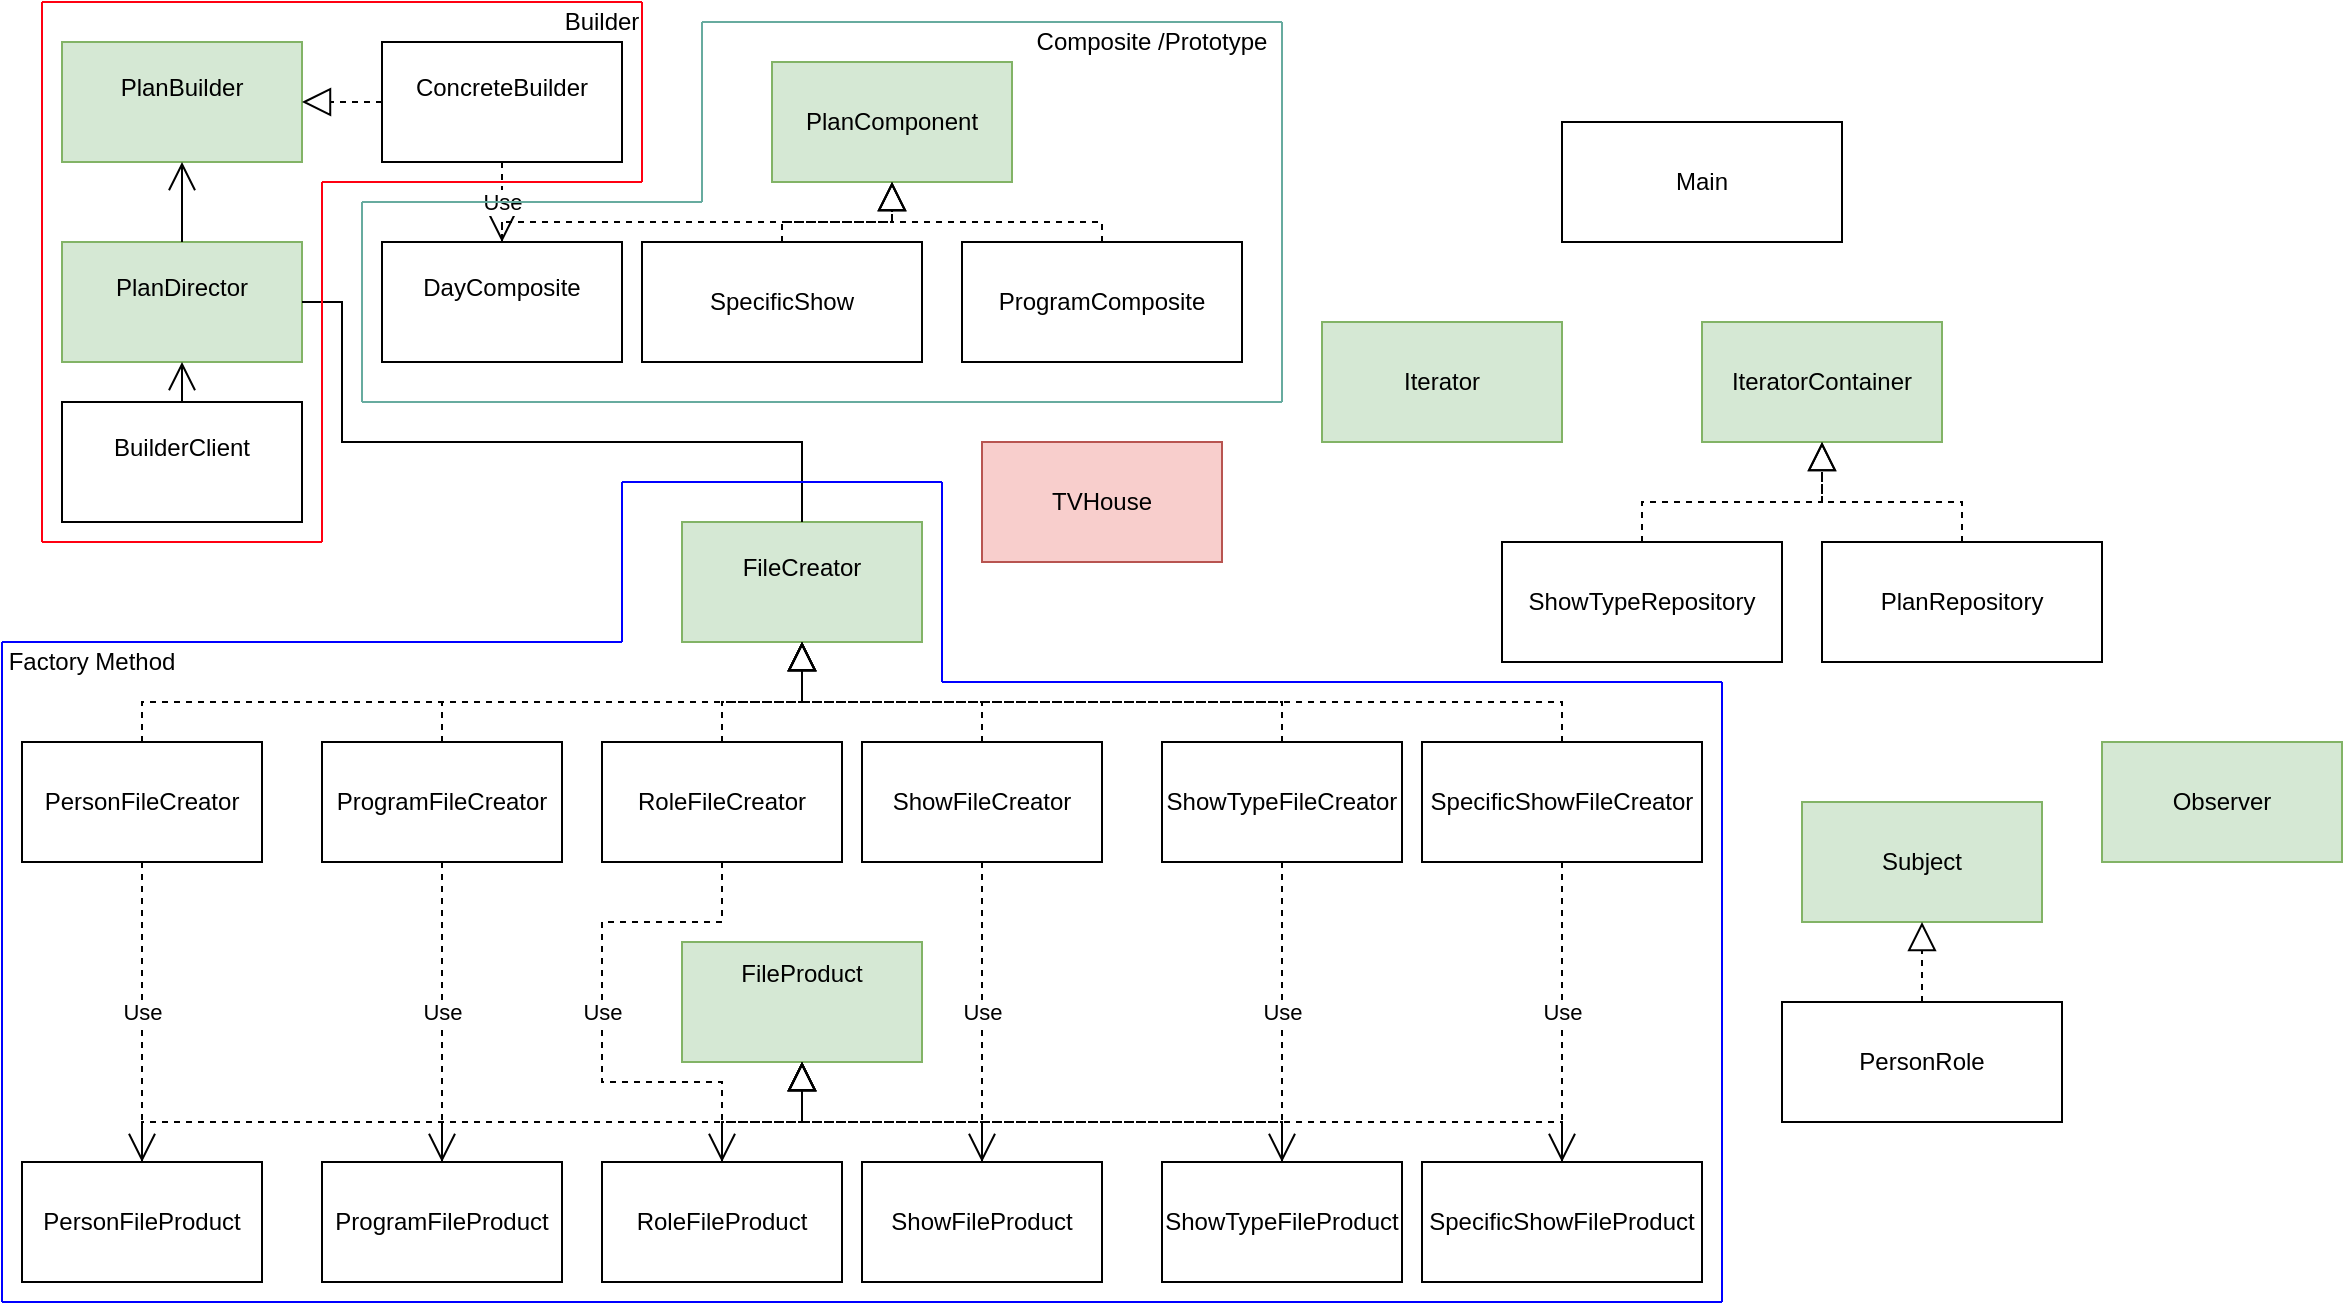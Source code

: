 <mxfile version="12.5.3" type="device"><diagram id="Xxs_uy6eZamtgic9FRC5" name="Page-1"><mxGraphModel dx="1448" dy="880" grid="1" gridSize="10" guides="1" tooltips="1" connect="1" arrows="1" fold="1" page="1" pageScale="1" pageWidth="850" pageHeight="1100" math="0" shadow="0"><root><mxCell id="0"/><mxCell id="1" parent="0"/><mxCell id="ifY2whqs31UB8_NVqCSl-1" value="&lt;div&gt;PlanBuilder&lt;/div&gt;&lt;div&gt;&lt;br&gt;&lt;/div&gt;" style="rounded=0;whiteSpace=wrap;html=1;fillColor=#d5e8d4;strokeColor=#82b366;" vertex="1" parent="1"><mxGeometry x="10" y="20" width="120" height="60" as="geometry"/></mxCell><mxCell id="ifY2whqs31UB8_NVqCSl-4" value="&lt;div&gt;ConcreteBuilder&lt;/div&gt;&lt;div&gt;&lt;br&gt;&lt;/div&gt;" style="rounded=0;whiteSpace=wrap;html=1;" vertex="1" parent="1"><mxGeometry x="170" y="20" width="120" height="60" as="geometry"/></mxCell><mxCell id="ifY2whqs31UB8_NVqCSl-5" value="&lt;div&gt;DayComposite&lt;/div&gt;&lt;div&gt;&lt;br&gt;&lt;/div&gt;" style="rounded=0;whiteSpace=wrap;html=1;" vertex="1" parent="1"><mxGeometry x="170" y="120" width="120" height="60" as="geometry"/></mxCell><mxCell id="ifY2whqs31UB8_NVqCSl-6" value="&lt;div&gt;PlanDirector&lt;/div&gt;&lt;div&gt;&lt;br&gt;&lt;/div&gt;" style="rounded=0;whiteSpace=wrap;html=1;fillColor=#d5e8d4;strokeColor=#82b366;" vertex="1" parent="1"><mxGeometry x="10" y="120" width="120" height="60" as="geometry"/></mxCell><mxCell id="ifY2whqs31UB8_NVqCSl-9" value="" style="endArrow=block;dashed=1;endFill=0;endSize=12;html=1;entryX=1;entryY=0.5;entryDx=0;entryDy=0;exitX=0;exitY=0.5;exitDx=0;exitDy=0;" edge="1" parent="1" source="ifY2whqs31UB8_NVqCSl-4" target="ifY2whqs31UB8_NVqCSl-1"><mxGeometry width="160" relative="1" as="geometry"><mxPoint x="10" y="230" as="sourcePoint"/><mxPoint x="170" y="230" as="targetPoint"/></mxGeometry></mxCell><mxCell id="ifY2whqs31UB8_NVqCSl-12" value="" style="endArrow=open;endFill=1;endSize=12;html=1;exitX=0.5;exitY=0;exitDx=0;exitDy=0;entryX=0.5;entryY=1;entryDx=0;entryDy=0;" edge="1" parent="1" source="ifY2whqs31UB8_NVqCSl-6" target="ifY2whqs31UB8_NVqCSl-1"><mxGeometry width="160" relative="1" as="geometry"><mxPoint x="10" y="230" as="sourcePoint"/><mxPoint x="170" y="230" as="targetPoint"/></mxGeometry></mxCell><mxCell id="ifY2whqs31UB8_NVqCSl-13" value="&lt;div&gt;BuilderClient&lt;/div&gt;&lt;div&gt;&lt;br&gt;&lt;/div&gt;" style="rounded=0;whiteSpace=wrap;html=1;" vertex="1" parent="1"><mxGeometry x="10" y="200" width="120" height="60" as="geometry"/></mxCell><mxCell id="ifY2whqs31UB8_NVqCSl-14" value="" style="endArrow=open;endFill=1;endSize=12;html=1;exitX=0.5;exitY=0;exitDx=0;exitDy=0;entryX=0.5;entryY=1;entryDx=0;entryDy=0;" edge="1" parent="1" source="ifY2whqs31UB8_NVqCSl-13" target="ifY2whqs31UB8_NVqCSl-6"><mxGeometry width="160" relative="1" as="geometry"><mxPoint x="70" y="160" as="sourcePoint"/><mxPoint x="90" y="90" as="targetPoint"/></mxGeometry></mxCell><mxCell id="ifY2whqs31UB8_NVqCSl-15" value="&lt;div&gt;FileCreator&lt;/div&gt;&lt;div&gt;&lt;br&gt;&lt;/div&gt;" style="rounded=0;whiteSpace=wrap;html=1;fillColor=#d5e8d4;strokeColor=#82b366;" vertex="1" parent="1"><mxGeometry x="320" y="260" width="120" height="60" as="geometry"/></mxCell><mxCell id="ifY2whqs31UB8_NVqCSl-16" value="Use" style="endArrow=open;endSize=12;dashed=1;html=1;exitX=0.5;exitY=1;exitDx=0;exitDy=0;" edge="1" parent="1" source="ifY2whqs31UB8_NVqCSl-4" target="ifY2whqs31UB8_NVqCSl-5"><mxGeometry width="160" relative="1" as="geometry"><mxPoint x="20" y="370" as="sourcePoint"/><mxPoint x="180" y="370" as="targetPoint"/></mxGeometry></mxCell><mxCell id="ifY2whqs31UB8_NVqCSl-17" value="&lt;div&gt;FileProduct&lt;/div&gt;&lt;div&gt;&lt;br&gt;&lt;/div&gt;&lt;div&gt;&lt;br&gt;&lt;/div&gt;" style="rounded=0;whiteSpace=wrap;html=1;fillColor=#d5e8d4;strokeColor=#82b366;" vertex="1" parent="1"><mxGeometry x="320" y="470" width="120" height="60" as="geometry"/></mxCell><mxCell id="ifY2whqs31UB8_NVqCSl-18" value="&lt;div&gt;PersonFileCreator&lt;/div&gt;" style="rounded=0;whiteSpace=wrap;html=1;" vertex="1" parent="1"><mxGeometry x="-10" y="370" width="120" height="60" as="geometry"/></mxCell><mxCell id="ifY2whqs31UB8_NVqCSl-19" value="ShowFileCreator" style="rounded=0;whiteSpace=wrap;html=1;" vertex="1" parent="1"><mxGeometry x="410" y="370" width="120" height="60" as="geometry"/></mxCell><mxCell id="ifY2whqs31UB8_NVqCSl-21" value="&lt;div&gt;RoleFileCreator&lt;/div&gt;" style="rounded=0;whiteSpace=wrap;html=1;" vertex="1" parent="1"><mxGeometry x="280" y="370" width="120" height="60" as="geometry"/></mxCell><mxCell id="ifY2whqs31UB8_NVqCSl-22" value="&lt;div&gt;ProgramFileCreator&lt;/div&gt;" style="rounded=0;whiteSpace=wrap;html=1;" vertex="1" parent="1"><mxGeometry x="140" y="370" width="120" height="60" as="geometry"/></mxCell><mxCell id="ifY2whqs31UB8_NVqCSl-23" value="&lt;div&gt;ShowTypeFileCreator&lt;br&gt;&lt;/div&gt;" style="rounded=0;whiteSpace=wrap;html=1;" vertex="1" parent="1"><mxGeometry x="560" y="370" width="120" height="60" as="geometry"/></mxCell><mxCell id="ifY2whqs31UB8_NVqCSl-24" value="SpecificShowFileCreator" style="rounded=0;whiteSpace=wrap;html=1;" vertex="1" parent="1"><mxGeometry x="690" y="370" width="140" height="60" as="geometry"/></mxCell><mxCell id="ifY2whqs31UB8_NVqCSl-25" value="&lt;div&gt;PersonFileProduct&lt;/div&gt;" style="rounded=0;whiteSpace=wrap;html=1;" vertex="1" parent="1"><mxGeometry x="-10" y="580" width="120" height="60" as="geometry"/></mxCell><mxCell id="ifY2whqs31UB8_NVqCSl-26" value="ShowFileProduct" style="rounded=0;whiteSpace=wrap;html=1;" vertex="1" parent="1"><mxGeometry x="410" y="580" width="120" height="60" as="geometry"/></mxCell><mxCell id="ifY2whqs31UB8_NVqCSl-27" value="RoleFileProduct" style="rounded=0;whiteSpace=wrap;html=1;" vertex="1" parent="1"><mxGeometry x="280" y="580" width="120" height="60" as="geometry"/></mxCell><mxCell id="ifY2whqs31UB8_NVqCSl-28" value="ProgramFileProduct" style="rounded=0;whiteSpace=wrap;html=1;" vertex="1" parent="1"><mxGeometry x="140" y="580" width="120" height="60" as="geometry"/></mxCell><mxCell id="ifY2whqs31UB8_NVqCSl-29" value="&lt;div&gt;ShowTypeFileProduct&lt;/div&gt;" style="rounded=0;whiteSpace=wrap;html=1;" vertex="1" parent="1"><mxGeometry x="560" y="580" width="120" height="60" as="geometry"/></mxCell><mxCell id="ifY2whqs31UB8_NVqCSl-30" value="SpecificShowFileProduct" style="rounded=0;whiteSpace=wrap;html=1;" vertex="1" parent="1"><mxGeometry x="690" y="580" width="140" height="60" as="geometry"/></mxCell><mxCell id="ifY2whqs31UB8_NVqCSl-31" value="" style="endArrow=block;dashed=1;endFill=0;endSize=12;html=1;entryX=0.5;entryY=1;entryDx=0;entryDy=0;exitX=0.5;exitY=0;exitDx=0;exitDy=0;rounded=0;" edge="1" parent="1" source="ifY2whqs31UB8_NVqCSl-21" target="ifY2whqs31UB8_NVqCSl-15"><mxGeometry width="160" relative="1" as="geometry"><mxPoint x="180" y="60" as="sourcePoint"/><mxPoint x="150" y="60" as="targetPoint"/><Array as="points"><mxPoint x="340" y="350"/><mxPoint x="380" y="350"/></Array></mxGeometry></mxCell><mxCell id="ifY2whqs31UB8_NVqCSl-32" value="" style="endArrow=block;dashed=1;endFill=0;endSize=12;html=1;entryX=0.5;entryY=1;entryDx=0;entryDy=0;exitX=0.5;exitY=0;exitDx=0;exitDy=0;rounded=0;" edge="1" parent="1" source="ifY2whqs31UB8_NVqCSl-19" target="ifY2whqs31UB8_NVqCSl-15"><mxGeometry width="160" relative="1" as="geometry"><mxPoint x="350" y="370" as="sourcePoint"/><mxPoint x="390" y="330" as="targetPoint"/><Array as="points"><mxPoint x="470" y="350"/><mxPoint x="380" y="350"/></Array></mxGeometry></mxCell><mxCell id="ifY2whqs31UB8_NVqCSl-34" value="" style="endArrow=block;dashed=1;endFill=0;endSize=12;html=1;entryX=0.5;entryY=1;entryDx=0;entryDy=0;rounded=0;exitX=0.5;exitY=0;exitDx=0;exitDy=0;" edge="1" parent="1" source="ifY2whqs31UB8_NVqCSl-23" target="ifY2whqs31UB8_NVqCSl-15"><mxGeometry width="160" relative="1" as="geometry"><mxPoint x="620" y="310" as="sourcePoint"/><mxPoint x="410" y="350" as="targetPoint"/><Array as="points"><mxPoint x="620" y="350"/><mxPoint x="380" y="350"/></Array></mxGeometry></mxCell><mxCell id="ifY2whqs31UB8_NVqCSl-35" value="" style="endArrow=block;dashed=1;endFill=0;endSize=12;html=1;exitX=0.5;exitY=0;exitDx=0;exitDy=0;rounded=0;" edge="1" parent="1" source="ifY2whqs31UB8_NVqCSl-24"><mxGeometry width="160" relative="1" as="geometry"><mxPoint x="380" y="400" as="sourcePoint"/><mxPoint x="380" y="320" as="targetPoint"/><Array as="points"><mxPoint x="760" y="350"/><mxPoint x="380" y="350"/></Array></mxGeometry></mxCell><mxCell id="ifY2whqs31UB8_NVqCSl-36" value="" style="endArrow=block;dashed=1;endFill=0;endSize=12;html=1;exitX=0.5;exitY=0;exitDx=0;exitDy=0;rounded=0;" edge="1" parent="1" source="ifY2whqs31UB8_NVqCSl-22"><mxGeometry width="160" relative="1" as="geometry"><mxPoint x="390" y="410" as="sourcePoint"/><mxPoint x="380" y="320" as="targetPoint"/><Array as="points"><mxPoint x="200" y="350"/><mxPoint x="380" y="350"/></Array></mxGeometry></mxCell><mxCell id="ifY2whqs31UB8_NVqCSl-38" value="" style="endArrow=block;dashed=1;endFill=0;endSize=12;html=1;exitX=0.5;exitY=0;exitDx=0;exitDy=0;rounded=0;" edge="1" parent="1" source="ifY2whqs31UB8_NVqCSl-18"><mxGeometry width="160" relative="1" as="geometry"><mxPoint x="410" y="430" as="sourcePoint"/><mxPoint x="380" y="320" as="targetPoint"/><Array as="points"><mxPoint x="50" y="350"/><mxPoint x="380" y="350"/></Array></mxGeometry></mxCell><mxCell id="ifY2whqs31UB8_NVqCSl-40" value="" style="endArrow=block;dashed=1;endFill=0;endSize=12;html=1;entryX=0.5;entryY=1;entryDx=0;entryDy=0;exitX=0.5;exitY=0;exitDx=0;exitDy=0;rounded=0;" edge="1" parent="1" source="ifY2whqs31UB8_NVqCSl-27" target="ifY2whqs31UB8_NVqCSl-17"><mxGeometry width="160" relative="1" as="geometry"><mxPoint x="430" y="460" as="sourcePoint"/><mxPoint x="470" y="420" as="targetPoint"/><Array as="points"><mxPoint x="340" y="560"/><mxPoint x="380" y="560"/></Array></mxGeometry></mxCell><mxCell id="ifY2whqs31UB8_NVqCSl-41" value="" style="endArrow=block;dashed=1;endFill=0;endSize=12;html=1;entryX=0.5;entryY=1;entryDx=0;entryDy=0;exitX=0.5;exitY=0;exitDx=0;exitDy=0;rounded=0;" edge="1" parent="1" source="ifY2whqs31UB8_NVqCSl-26" target="ifY2whqs31UB8_NVqCSl-17"><mxGeometry width="160" relative="1" as="geometry"><mxPoint x="350" y="590" as="sourcePoint"/><mxPoint x="390" y="540" as="targetPoint"/><Array as="points"><mxPoint x="470" y="560"/><mxPoint x="380" y="560"/></Array></mxGeometry></mxCell><mxCell id="ifY2whqs31UB8_NVqCSl-42" value="" style="endArrow=block;dashed=1;endFill=0;endSize=12;html=1;exitX=0.5;exitY=0;exitDx=0;exitDy=0;rounded=0;" edge="1" parent="1" source="ifY2whqs31UB8_NVqCSl-29"><mxGeometry width="160" relative="1" as="geometry"><mxPoint x="480" y="590" as="sourcePoint"/><mxPoint x="380" y="530" as="targetPoint"/><Array as="points"><mxPoint x="620" y="560"/><mxPoint x="380" y="560"/></Array></mxGeometry></mxCell><mxCell id="ifY2whqs31UB8_NVqCSl-43" value="" style="endArrow=block;dashed=1;endFill=0;endSize=12;html=1;entryX=0.5;entryY=1;entryDx=0;entryDy=0;exitX=0.5;exitY=0;exitDx=0;exitDy=0;rounded=0;" edge="1" parent="1" source="ifY2whqs31UB8_NVqCSl-30" target="ifY2whqs31UB8_NVqCSl-17"><mxGeometry width="160" relative="1" as="geometry"><mxPoint x="490" y="600" as="sourcePoint"/><mxPoint x="400" y="550" as="targetPoint"/><Array as="points"><mxPoint x="760" y="560"/><mxPoint x="380" y="560"/></Array></mxGeometry></mxCell><mxCell id="ifY2whqs31UB8_NVqCSl-44" value="" style="endArrow=block;dashed=1;endFill=0;endSize=12;html=1;exitX=0.5;exitY=0;exitDx=0;exitDy=0;rounded=0;" edge="1" parent="1" source="ifY2whqs31UB8_NVqCSl-28"><mxGeometry width="160" relative="1" as="geometry"><mxPoint x="500" y="610" as="sourcePoint"/><mxPoint x="380" y="530" as="targetPoint"/><Array as="points"><mxPoint x="200" y="560"/><mxPoint x="380" y="560"/></Array></mxGeometry></mxCell><mxCell id="ifY2whqs31UB8_NVqCSl-45" value="" style="endArrow=block;dashed=1;endFill=0;endSize=12;html=1;entryX=0.5;entryY=1;entryDx=0;entryDy=0;exitX=0.5;exitY=0;exitDx=0;exitDy=0;rounded=0;" edge="1" parent="1" source="ifY2whqs31UB8_NVqCSl-25" target="ifY2whqs31UB8_NVqCSl-17"><mxGeometry width="160" relative="1" as="geometry"><mxPoint x="510" y="620" as="sourcePoint"/><mxPoint x="420" y="570" as="targetPoint"/><Array as="points"><mxPoint x="50" y="560"/><mxPoint x="380" y="560"/></Array></mxGeometry></mxCell><mxCell id="ifY2whqs31UB8_NVqCSl-46" value="Use" style="endArrow=open;endSize=12;dashed=1;html=1;exitX=0.5;exitY=1;exitDx=0;exitDy=0;" edge="1" parent="1" source="ifY2whqs31UB8_NVqCSl-18" target="ifY2whqs31UB8_NVqCSl-25"><mxGeometry width="160" relative="1" as="geometry"><mxPoint x="240" y="100" as="sourcePoint"/><mxPoint x="240" y="140" as="targetPoint"/></mxGeometry></mxCell><mxCell id="ifY2whqs31UB8_NVqCSl-47" value="Use" style="endArrow=open;endSize=12;dashed=1;html=1;exitX=0.5;exitY=1;exitDx=0;exitDy=0;entryX=0.5;entryY=0;entryDx=0;entryDy=0;" edge="1" parent="1" source="ifY2whqs31UB8_NVqCSl-22" target="ifY2whqs31UB8_NVqCSl-28"><mxGeometry width="160" relative="1" as="geometry"><mxPoint x="120" y="430" as="sourcePoint"/><mxPoint x="120" y="580" as="targetPoint"/></mxGeometry></mxCell><mxCell id="ifY2whqs31UB8_NVqCSl-48" value="Use" style="endArrow=open;endSize=12;dashed=1;html=1;exitX=0.5;exitY=1;exitDx=0;exitDy=0;" edge="1" parent="1" source="ifY2whqs31UB8_NVqCSl-19" target="ifY2whqs31UB8_NVqCSl-26"><mxGeometry width="160" relative="1" as="geometry"><mxPoint x="70" y="450" as="sourcePoint"/><mxPoint x="70" y="600" as="targetPoint"/></mxGeometry></mxCell><mxCell id="ifY2whqs31UB8_NVqCSl-49" value="Use" style="endArrow=open;endSize=12;dashed=1;html=1;exitX=0.5;exitY=1;exitDx=0;exitDy=0;" edge="1" parent="1" source="ifY2whqs31UB8_NVqCSl-23" target="ifY2whqs31UB8_NVqCSl-29"><mxGeometry width="160" relative="1" as="geometry"><mxPoint x="80" y="460" as="sourcePoint"/><mxPoint x="80" y="610" as="targetPoint"/></mxGeometry></mxCell><mxCell id="ifY2whqs31UB8_NVqCSl-50" value="Use" style="endArrow=open;endSize=12;dashed=1;html=1;exitX=0.5;exitY=1;exitDx=0;exitDy=0;" edge="1" parent="1" source="ifY2whqs31UB8_NVqCSl-24" target="ifY2whqs31UB8_NVqCSl-30"><mxGeometry width="160" relative="1" as="geometry"><mxPoint x="90" y="470" as="sourcePoint"/><mxPoint x="90" y="620" as="targetPoint"/></mxGeometry></mxCell><mxCell id="ifY2whqs31UB8_NVqCSl-51" value="Use" style="endArrow=open;endSize=12;dashed=1;html=1;exitX=0.5;exitY=1;exitDx=0;exitDy=0;rounded=0;" edge="1" parent="1" source="ifY2whqs31UB8_NVqCSl-21" target="ifY2whqs31UB8_NVqCSl-27"><mxGeometry width="160" relative="1" as="geometry"><mxPoint x="100" y="480" as="sourcePoint"/><mxPoint x="100" y="630" as="targetPoint"/><Array as="points"><mxPoint x="340" y="460"/><mxPoint x="280" y="460"/><mxPoint x="280" y="540"/><mxPoint x="340" y="540"/></Array></mxGeometry></mxCell><mxCell id="ifY2whqs31UB8_NVqCSl-52" value="" style="endArrow=none;html=1;edgeStyle=orthogonalEdgeStyle;entryX=0.5;entryY=0;entryDx=0;entryDy=0;exitX=1;exitY=0.5;exitDx=0;exitDy=0;rounded=0;" edge="1" parent="1" source="ifY2whqs31UB8_NVqCSl-6" target="ifY2whqs31UB8_NVqCSl-15"><mxGeometry relative="1" as="geometry"><mxPoint x="-10" y="650" as="sourcePoint"/><mxPoint x="150" y="650" as="targetPoint"/><Array as="points"><mxPoint x="150" y="150"/><mxPoint x="150" y="220"/><mxPoint x="380" y="220"/></Array></mxGeometry></mxCell><mxCell id="ifY2whqs31UB8_NVqCSl-55" value="TVHouse" style="rounded=0;whiteSpace=wrap;html=1;fillColor=#f8cecc;strokeColor=#b85450;" vertex="1" parent="1"><mxGeometry x="470" y="220" width="120" height="60" as="geometry"/></mxCell><mxCell id="ifY2whqs31UB8_NVqCSl-56" value="Iterator" style="rounded=0;whiteSpace=wrap;html=1;fillColor=#d5e8d4;strokeColor=#82b366;" vertex="1" parent="1"><mxGeometry x="640" y="160" width="120" height="60" as="geometry"/></mxCell><mxCell id="ifY2whqs31UB8_NVqCSl-57" value="IteratorContainer" style="rounded=0;whiteSpace=wrap;html=1;fillColor=#d5e8d4;strokeColor=#82b366;" vertex="1" parent="1"><mxGeometry x="830" y="160" width="120" height="60" as="geometry"/></mxCell><mxCell id="ifY2whqs31UB8_NVqCSl-58" value="ShowTypeRepository" style="rounded=0;whiteSpace=wrap;html=1;" vertex="1" parent="1"><mxGeometry x="730" y="270" width="140" height="60" as="geometry"/></mxCell><mxCell id="ifY2whqs31UB8_NVqCSl-59" value="&lt;div&gt;PlanRepository&lt;/div&gt;" style="rounded=0;whiteSpace=wrap;html=1;" vertex="1" parent="1"><mxGeometry x="890" y="270" width="140" height="60" as="geometry"/></mxCell><mxCell id="ifY2whqs31UB8_NVqCSl-61" value="" style="endArrow=block;dashed=1;endFill=0;endSize=12;html=1;exitX=0.5;exitY=0;exitDx=0;exitDy=0;rounded=0;entryX=0.5;entryY=1;entryDx=0;entryDy=0;" edge="1" parent="1" source="ifY2whqs31UB8_NVqCSl-58" target="ifY2whqs31UB8_NVqCSl-57"><mxGeometry width="160" relative="1" as="geometry"><mxPoint x="80" y="350" as="sourcePoint"/><mxPoint x="410" y="310" as="targetPoint"/><Array as="points"><mxPoint x="800" y="250"/><mxPoint x="890" y="250"/></Array></mxGeometry></mxCell><mxCell id="ifY2whqs31UB8_NVqCSl-62" value="" style="endArrow=block;dashed=1;endFill=0;endSize=12;html=1;exitX=0.5;exitY=0;exitDx=0;exitDy=0;rounded=0;entryX=0.5;entryY=1;entryDx=0;entryDy=0;" edge="1" parent="1" source="ifY2whqs31UB8_NVqCSl-59" target="ifY2whqs31UB8_NVqCSl-57"><mxGeometry width="160" relative="1" as="geometry"><mxPoint x="940" y="260" as="sourcePoint"/><mxPoint x="900" y="230" as="targetPoint"/><Array as="points"><mxPoint x="960" y="250"/><mxPoint x="890" y="250"/></Array></mxGeometry></mxCell><mxCell id="ifY2whqs31UB8_NVqCSl-63" value="PlanComponent" style="rounded=0;whiteSpace=wrap;html=1;fillColor=#d5e8d4;strokeColor=#82b366;" vertex="1" parent="1"><mxGeometry x="365" y="30" width="120" height="60" as="geometry"/></mxCell><mxCell id="ifY2whqs31UB8_NVqCSl-64" value="SpecificShow" style="rounded=0;whiteSpace=wrap;html=1;" vertex="1" parent="1"><mxGeometry x="300" y="120" width="140" height="60" as="geometry"/></mxCell><mxCell id="ifY2whqs31UB8_NVqCSl-65" value="ProgramComposite" style="rounded=0;whiteSpace=wrap;html=1;" vertex="1" parent="1"><mxGeometry x="460" y="120" width="140" height="60" as="geometry"/></mxCell><mxCell id="ifY2whqs31UB8_NVqCSl-67" value="" style="endArrow=none;html=1;strokeColor=#67AB9F;" edge="1" parent="1"><mxGeometry width="50" height="50" relative="1" as="geometry"><mxPoint x="330" y="100" as="sourcePoint"/><mxPoint x="330" y="10" as="targetPoint"/></mxGeometry></mxCell><mxCell id="ifY2whqs31UB8_NVqCSl-68" value="" style="endArrow=none;html=1;strokeColor=#67AB9F;" edge="1" parent="1"><mxGeometry width="50" height="50" relative="1" as="geometry"><mxPoint x="160" y="100" as="sourcePoint"/><mxPoint x="330" y="100" as="targetPoint"/></mxGeometry></mxCell><mxCell id="ifY2whqs31UB8_NVqCSl-69" value="" style="endArrow=none;html=1;strokeColor=#67AB9F;" edge="1" parent="1"><mxGeometry width="50" height="50" relative="1" as="geometry"><mxPoint x="160" y="100" as="sourcePoint"/><mxPoint x="160" y="200" as="targetPoint"/></mxGeometry></mxCell><mxCell id="ifY2whqs31UB8_NVqCSl-70" value="" style="endArrow=none;html=1;strokeColor=#67AB9F;" edge="1" parent="1"><mxGeometry width="50" height="50" relative="1" as="geometry"><mxPoint x="160" y="200" as="sourcePoint"/><mxPoint x="620" y="200" as="targetPoint"/></mxGeometry></mxCell><mxCell id="ifY2whqs31UB8_NVqCSl-73" value="" style="endArrow=none;html=1;strokeColor=#67AB9F;" edge="1" parent="1"><mxGeometry width="50" height="50" relative="1" as="geometry"><mxPoint x="620" y="10" as="sourcePoint"/><mxPoint x="330" y="10" as="targetPoint"/></mxGeometry></mxCell><mxCell id="ifY2whqs31UB8_NVqCSl-74" value="" style="endArrow=none;html=1;strokeColor=#67AB9F;" edge="1" parent="1"><mxGeometry width="50" height="50" relative="1" as="geometry"><mxPoint x="620" y="200" as="sourcePoint"/><mxPoint x="620" y="10" as="targetPoint"/></mxGeometry></mxCell><mxCell id="ifY2whqs31UB8_NVqCSl-75" value="Composite /Prototype" style="text;html=1;strokeColor=none;fillColor=none;align=center;verticalAlign=middle;whiteSpace=wrap;rounded=0;" vertex="1" parent="1"><mxGeometry x="485" y="10" width="140" height="20" as="geometry"/></mxCell><mxCell id="ifY2whqs31UB8_NVqCSl-76" value="" style="endArrow=block;dashed=1;endFill=0;endSize=12;html=1;exitX=0.5;exitY=0;exitDx=0;exitDy=0;rounded=0;entryX=0.5;entryY=1;entryDx=0;entryDy=0;" edge="1" parent="1" source="ifY2whqs31UB8_NVqCSl-64" target="ifY2whqs31UB8_NVqCSl-63"><mxGeometry width="160" relative="1" as="geometry"><mxPoint x="60" y="370" as="sourcePoint"/><mxPoint x="390" y="330" as="targetPoint"/><Array as="points"><mxPoint x="370" y="110"/><mxPoint x="425" y="110"/></Array></mxGeometry></mxCell><mxCell id="ifY2whqs31UB8_NVqCSl-77" value="" style="endArrow=block;dashed=1;endFill=0;endSize=12;html=1;exitX=0.5;exitY=0;exitDx=0;exitDy=0;rounded=0;entryX=0.5;entryY=1;entryDx=0;entryDy=0;" edge="1" parent="1" source="ifY2whqs31UB8_NVqCSl-65" target="ifY2whqs31UB8_NVqCSl-63"><mxGeometry width="160" relative="1" as="geometry"><mxPoint x="380" y="130" as="sourcePoint"/><mxPoint x="435" y="100" as="targetPoint"/><Array as="points"><mxPoint x="530" y="110"/><mxPoint x="425" y="110"/></Array></mxGeometry></mxCell><mxCell id="ifY2whqs31UB8_NVqCSl-79" value="" style="endArrow=block;dashed=1;endFill=0;endSize=12;html=1;exitX=0.5;exitY=0;exitDx=0;exitDy=0;rounded=0;entryX=0.5;entryY=1;entryDx=0;entryDy=0;" edge="1" parent="1" source="ifY2whqs31UB8_NVqCSl-5" target="ifY2whqs31UB8_NVqCSl-63"><mxGeometry width="160" relative="1" as="geometry"><mxPoint x="390" y="140" as="sourcePoint"/><mxPoint x="445" y="110" as="targetPoint"/><Array as="points"><mxPoint x="230" y="110"/><mxPoint x="425" y="110"/></Array></mxGeometry></mxCell><mxCell id="ifY2whqs31UB8_NVqCSl-80" value="" style="endArrow=none;html=1;strokeColor=#0000FF;" edge="1" parent="1"><mxGeometry width="50" height="50" relative="1" as="geometry"><mxPoint x="-20" y="650" as="sourcePoint"/><mxPoint x="-20" y="320" as="targetPoint"/></mxGeometry></mxCell><mxCell id="ifY2whqs31UB8_NVqCSl-81" value="" style="endArrow=none;html=1;strokeColor=#0000FF;" edge="1" parent="1"><mxGeometry width="50" height="50" relative="1" as="geometry"><mxPoint x="-20" y="650" as="sourcePoint"/><mxPoint x="840" y="650" as="targetPoint"/></mxGeometry></mxCell><mxCell id="ifY2whqs31UB8_NVqCSl-82" value="" style="endArrow=none;html=1;strokeColor=#0000FF;" edge="1" parent="1"><mxGeometry width="50" height="50" relative="1" as="geometry"><mxPoint x="840" y="340" as="sourcePoint"/><mxPoint x="840" y="650" as="targetPoint"/></mxGeometry></mxCell><mxCell id="ifY2whqs31UB8_NVqCSl-83" value="" style="endArrow=none;html=1;strokeColor=#0000FF;" edge="1" parent="1"><mxGeometry width="50" height="50" relative="1" as="geometry"><mxPoint x="450" y="340" as="sourcePoint"/><mxPoint x="840" y="340" as="targetPoint"/></mxGeometry></mxCell><mxCell id="ifY2whqs31UB8_NVqCSl-85" value="" style="endArrow=none;html=1;strokeColor=#0000FF;" edge="1" parent="1"><mxGeometry width="50" height="50" relative="1" as="geometry"><mxPoint x="450" y="240" as="sourcePoint"/><mxPoint x="450" y="340" as="targetPoint"/></mxGeometry></mxCell><mxCell id="ifY2whqs31UB8_NVqCSl-86" value="" style="endArrow=none;html=1;strokeColor=#0000FF;" edge="1" parent="1"><mxGeometry width="50" height="50" relative="1" as="geometry"><mxPoint x="290" y="240" as="sourcePoint"/><mxPoint x="450" y="240" as="targetPoint"/></mxGeometry></mxCell><mxCell id="ifY2whqs31UB8_NVqCSl-87" value="" style="endArrow=none;html=1;strokeColor=#0000FF;" edge="1" parent="1"><mxGeometry width="50" height="50" relative="1" as="geometry"><mxPoint x="290" y="320" as="sourcePoint"/><mxPoint x="290" y="240" as="targetPoint"/></mxGeometry></mxCell><mxCell id="ifY2whqs31UB8_NVqCSl-88" value="" style="endArrow=none;html=1;strokeColor=#0000FF;" edge="1" parent="1"><mxGeometry width="50" height="50" relative="1" as="geometry"><mxPoint x="290" y="320" as="sourcePoint"/><mxPoint x="-20" y="320" as="targetPoint"/></mxGeometry></mxCell><mxCell id="ifY2whqs31UB8_NVqCSl-89" value="Factory Method" style="text;html=1;strokeColor=none;fillColor=none;align=center;verticalAlign=middle;whiteSpace=wrap;rounded=0;" vertex="1" parent="1"><mxGeometry x="-20" y="320" width="90" height="20" as="geometry"/></mxCell><mxCell id="ifY2whqs31UB8_NVqCSl-90" value="" style="endArrow=none;html=1;strokeColor=#FF0011;" edge="1" parent="1"><mxGeometry width="50" height="50" relative="1" as="geometry"><mxPoint x="300" y="90" as="sourcePoint"/><mxPoint x="300" as="targetPoint"/></mxGeometry></mxCell><mxCell id="ifY2whqs31UB8_NVqCSl-91" value="" style="endArrow=none;html=1;strokeColor=#FF0011;" edge="1" parent="1"><mxGeometry width="50" height="50" relative="1" as="geometry"><mxPoint as="sourcePoint"/><mxPoint x="300" as="targetPoint"/></mxGeometry></mxCell><mxCell id="ifY2whqs31UB8_NVqCSl-92" value="" style="endArrow=none;html=1;strokeColor=#FF0011;" edge="1" parent="1"><mxGeometry width="50" height="50" relative="1" as="geometry"><mxPoint y="270" as="sourcePoint"/><mxPoint as="targetPoint"/></mxGeometry></mxCell><mxCell id="ifY2whqs31UB8_NVqCSl-93" value="" style="endArrow=none;html=1;strokeColor=#FF0011;" edge="1" parent="1"><mxGeometry width="50" height="50" relative="1" as="geometry"><mxPoint x="140" y="270" as="sourcePoint"/><mxPoint y="270" as="targetPoint"/></mxGeometry></mxCell><mxCell id="ifY2whqs31UB8_NVqCSl-94" value="" style="endArrow=none;html=1;strokeColor=#FF0011;" edge="1" parent="1"><mxGeometry width="50" height="50" relative="1" as="geometry"><mxPoint x="140" y="90" as="sourcePoint"/><mxPoint x="300" y="90" as="targetPoint"/></mxGeometry></mxCell><mxCell id="ifY2whqs31UB8_NVqCSl-95" value="" style="endArrow=none;html=1;strokeColor=#FF0011;" edge="1" parent="1"><mxGeometry width="50" height="50" relative="1" as="geometry"><mxPoint x="140" y="270" as="sourcePoint"/><mxPoint x="140" y="90" as="targetPoint"/></mxGeometry></mxCell><mxCell id="ifY2whqs31UB8_NVqCSl-96" value="Builder" style="text;html=1;strokeColor=none;fillColor=none;align=center;verticalAlign=middle;whiteSpace=wrap;rounded=0;" vertex="1" parent="1"><mxGeometry x="260" width="40" height="20" as="geometry"/></mxCell><mxCell id="ifY2whqs31UB8_NVqCSl-97" value="&lt;div&gt;Main&lt;/div&gt;" style="rounded=0;whiteSpace=wrap;html=1;" vertex="1" parent="1"><mxGeometry x="760" y="60" width="140" height="60" as="geometry"/></mxCell><mxCell id="ifY2whqs31UB8_NVqCSl-98" value="Observer" style="rounded=0;whiteSpace=wrap;html=1;fillColor=#d5e8d4;strokeColor=#82b366;" vertex="1" parent="1"><mxGeometry x="1030" y="370" width="120" height="60" as="geometry"/></mxCell><mxCell id="ifY2whqs31UB8_NVqCSl-99" value="Subject" style="rounded=0;whiteSpace=wrap;html=1;fillColor=#d5e8d4;strokeColor=#82b366;" vertex="1" parent="1"><mxGeometry x="880" y="400" width="120" height="60" as="geometry"/></mxCell><mxCell id="ifY2whqs31UB8_NVqCSl-100" value="PersonRole" style="rounded=0;whiteSpace=wrap;html=1;" vertex="1" parent="1"><mxGeometry x="870" y="500" width="140" height="60" as="geometry"/></mxCell><mxCell id="ifY2whqs31UB8_NVqCSl-101" value="" style="endArrow=block;dashed=1;endFill=0;endSize=12;html=1;exitX=0.5;exitY=0;exitDx=0;exitDy=0;rounded=0;entryX=0.5;entryY=1;entryDx=0;entryDy=0;" edge="1" parent="1" source="ifY2whqs31UB8_NVqCSl-100" target="ifY2whqs31UB8_NVqCSl-99"><mxGeometry width="160" relative="1" as="geometry"><mxPoint x="970" y="280" as="sourcePoint"/><mxPoint x="900" y="230" as="targetPoint"/><Array as="points"><mxPoint x="940" y="480"/></Array></mxGeometry></mxCell></root></mxGraphModel></diagram></mxfile>